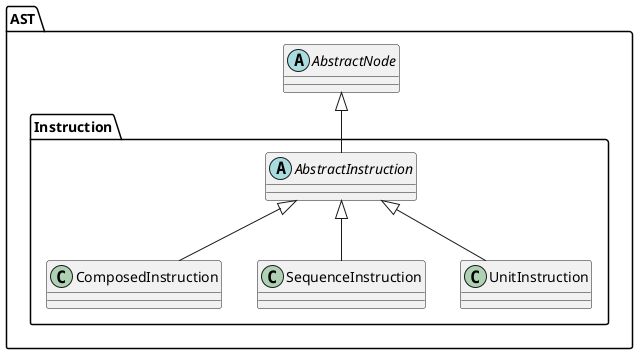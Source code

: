 @startuml

package AST {

    abstract class AbstractNode
    
    package Instruction {
        abstract class AbstractInstruction
        class ComposedInstruction
        class SequenceInstruction
        class UnitInstruction
    }
}

AbstractNode <|-- AbstractInstruction

AbstractInstruction <|-- ComposedInstruction
AbstractInstruction <|-- SequenceInstruction
AbstractInstruction <|-- UnitInstruction

@enduml
